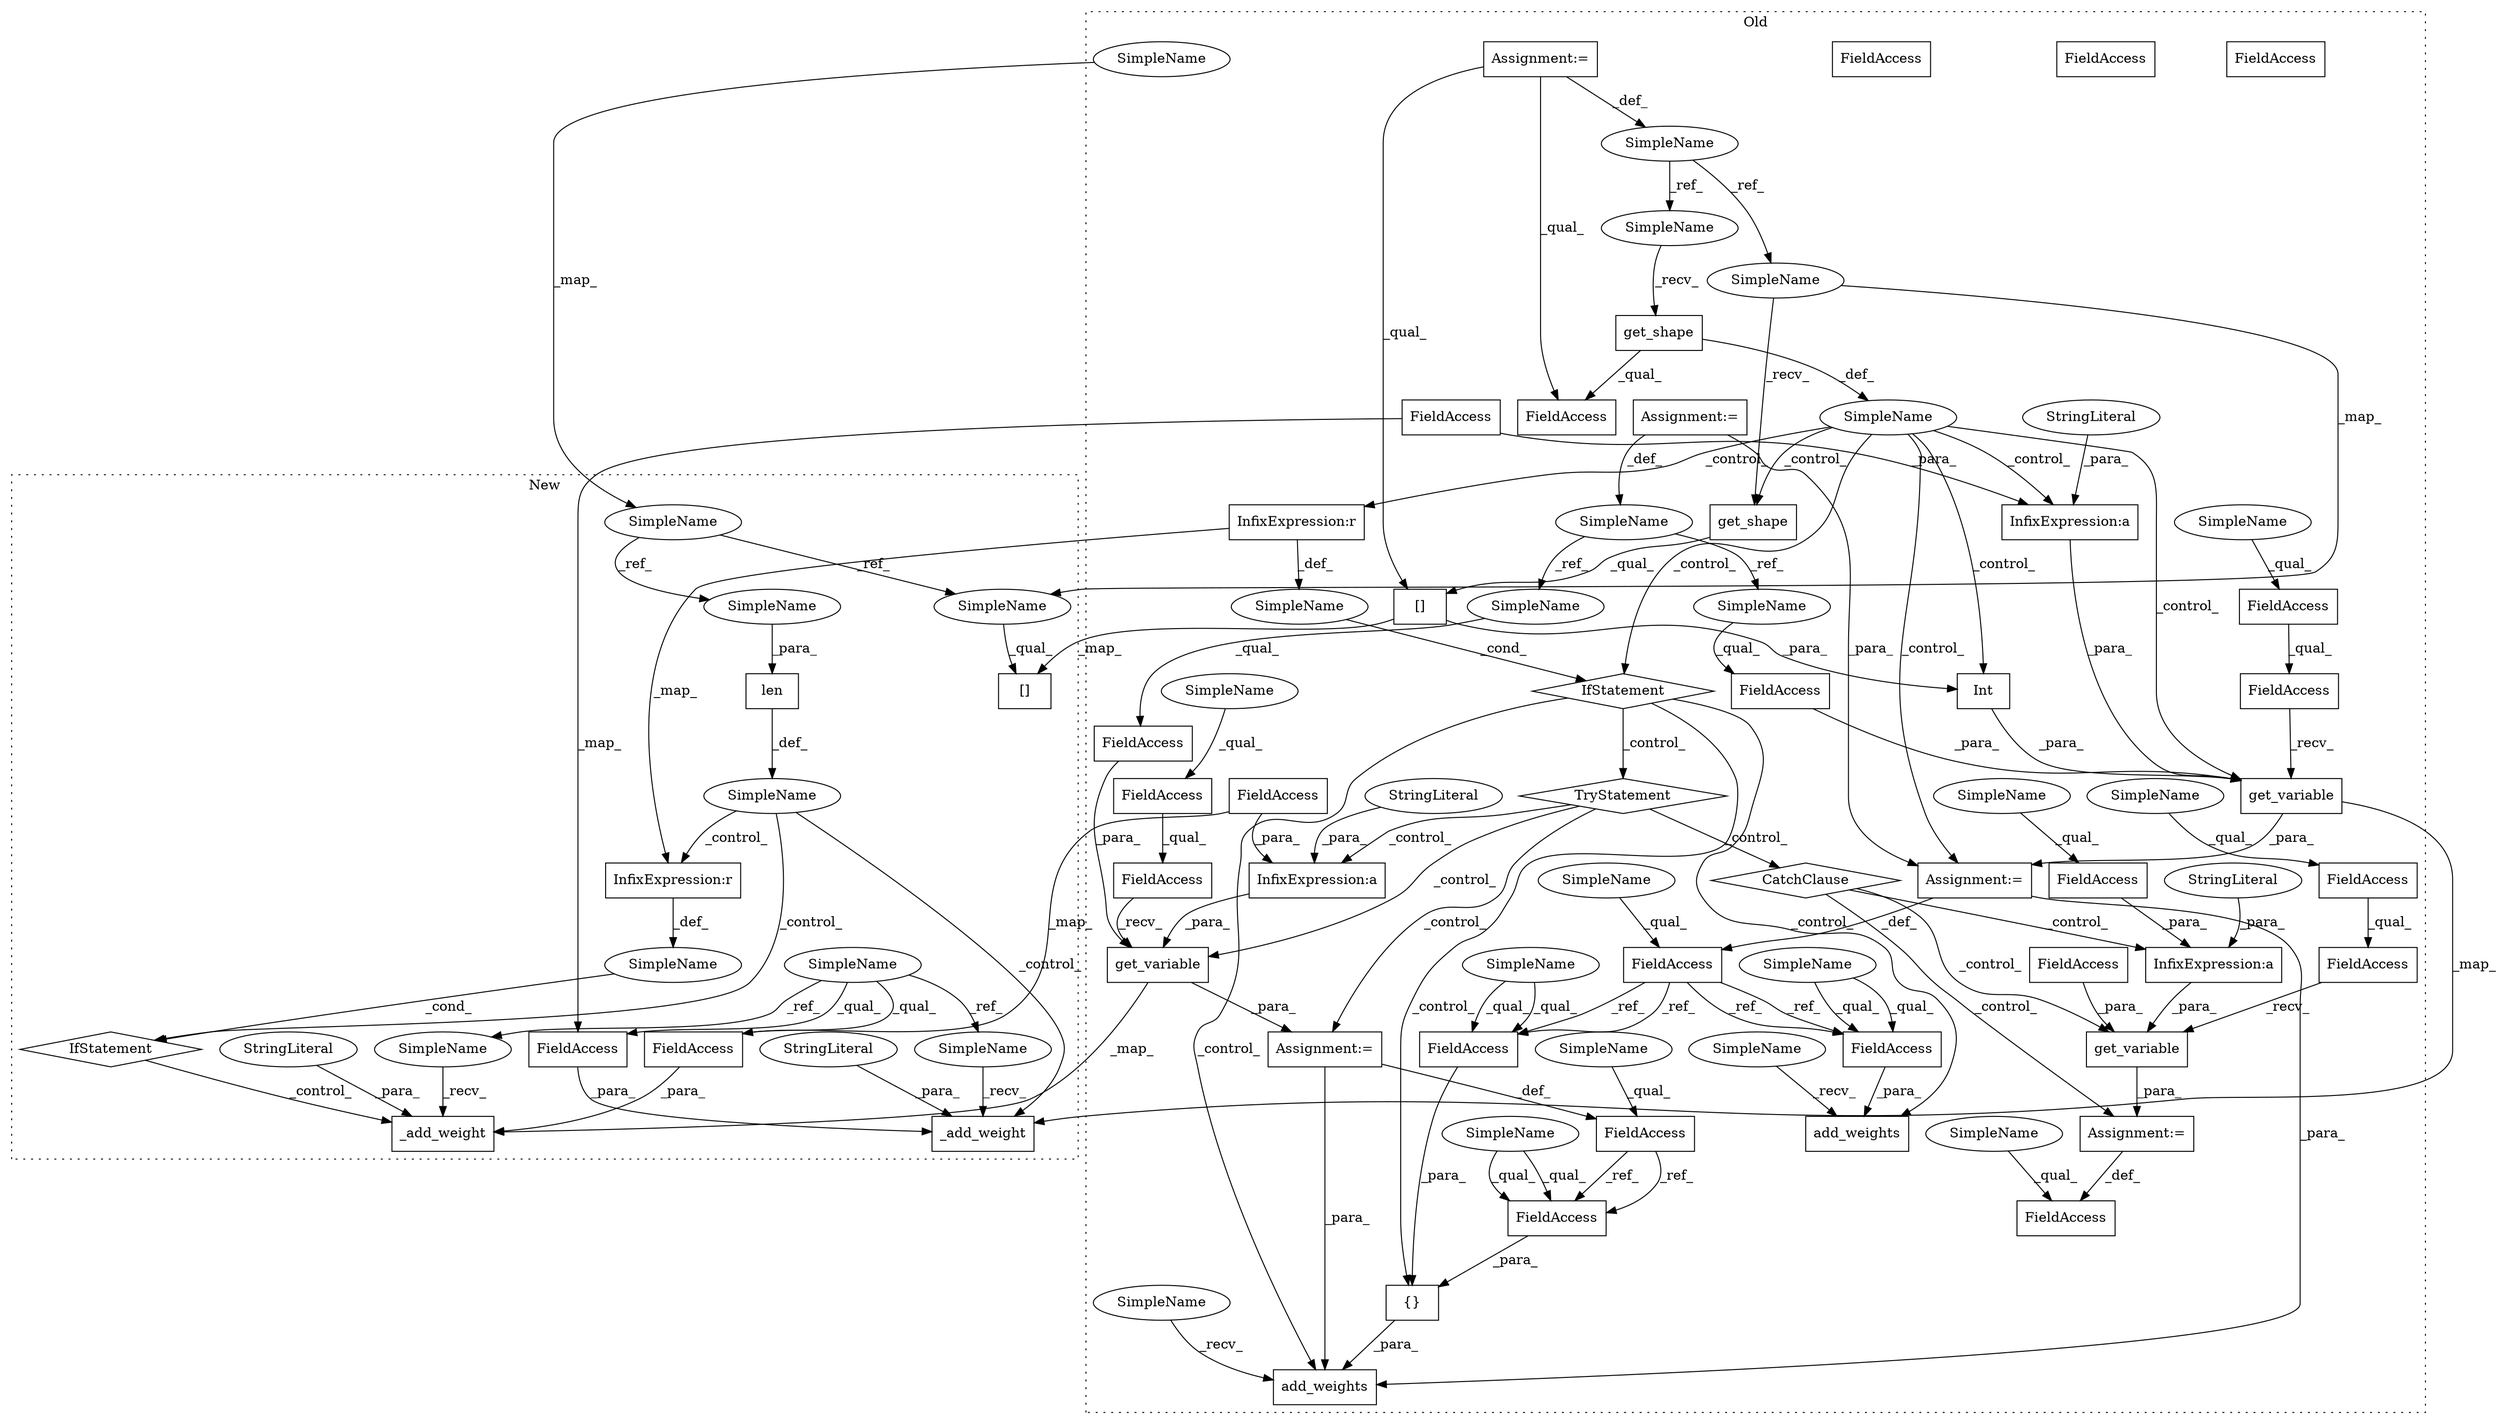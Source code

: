 digraph G {
subgraph cluster0 {
1 [label="get_variable" a="32" s="1909,1991" l="13,1" shape="box"];
3 [label="Assignment:=" a="7" s="1887" l="1" shape="box"];
4 [label="FieldAccess" a="22" s="1953" l="21" shape="box"];
5 [label="SimpleName" a="42" s="" l="" shape="ellipse"];
6 [label="FieldAccess" a="22" s="1881" l="6" shape="box"];
7 [label="Assignment:=" a="7" s="1706" l="1" shape="box"];
8 [label="FieldAccess" a="22" s="1700" l="6" shape="box"];
10 [label="get_variable" a="32" s="1728,1823" l="13,1" shape="box"];
11 [label="InfixExpression:a" a="27" s="1751" l="3" shape="box"];
12 [label="InfixExpression:a" a="27" s="1932" l="3" shape="box"];
13 [label="add_weights" a="32" s="2077,2095" l="12,1" shape="box"];
14 [label="InfixExpression:a" a="27" s="1550" l="3" shape="box"];
17 [label="get_variable" a="32" s="1527,1646" l="13,1" shape="box"];
19 [label="StringLiteral" a="45" s="1553" l="5" shape="ellipse"];
20 [label="StringLiteral" a="45" s="1754" l="4" shape="ellipse"];
21 [label="StringLiteral" a="45" s="1935" l="4" shape="ellipse"];
24 [label="InfixExpression:r" a="27" s="1668" l="4" shape="box"];
26 [label="FieldAccess" a="22" s="1506" l="20" shape="box"];
27 [label="FieldAccess" a="22" s="1506" l="17" shape="box"];
28 [label="FieldAccess" a="22" s="1707" l="17" shape="box"];
29 [label="FieldAccess" a="22" s="1888" l="20" shape="box"];
30 [label="FieldAccess" a="22" s="1499" l="6" shape="box"];
31 [label="FieldAccess" a="22" s="1707" l="20" shape="box"];
32 [label="FieldAccess" a="22" s="1888" l="17" shape="box"];
33 [label="FieldAccess" a="22" s="1608" l="21" shape="box"];
34 [label="FieldAccess" a="22" s="2035" l="6" shape="box"];
35 [label="FieldAccess" a="22" s="2089" l="6" shape="box"];
36 [label="FieldAccess" a="22" s="1785" l="21" shape="box"];
37 [label="{}" a="4" s="2034,2048" l="1,1" shape="box"];
38 [label="add_weights" a="32" s="2013,2049" l="12,1" shape="box"];
39 [label="FieldAccess" a="22" s="2042" l="6" shape="box"];
40 [label="TryStatement" a="54" s="1686" l="4" shape="diamond"];
41 [label="IfStatement" a="25" s="1653,1676" l="4,2" shape="diamond"];
42 [label="Assignment:=" a="7" s="1505" l="1" shape="box"];
44 [label="FieldAccess" a="22" s="1541" l="9" shape="box"];
45 [label="FieldAccess" a="22" s="1923" l="9" shape="box"];
47 [label="SimpleName" a="42" s="1191" l="12" shape="ellipse"];
49 [label="SimpleName" a="42" s="" l="" shape="ellipse"];
50 [label="get_shape" a="32" s="1477" l="11" shape="box"];
51 [label="SimpleName" a="42" s="1142" l="6" shape="ellipse"];
52 [label="get_shape" a="32" s="1220" l="11" shape="box"];
53 [label="FieldAccess" a="22" s="1213" l="24" shape="box"];
55 [label="SimpleName" a="42" s="1111" l="6" shape="ellipse"];
57 [label="[]" a="2" s="1470,1491" l="19,1" shape="box"];
58 [label="CatchClause" a="12" s="1835,1869" l="13,2" shape="diamond"];
59 [label="Assignment:=" a="7" s="1142" l="6" shape="box"];
60 [label="Assignment:=" a="7" s="1191" l="12" shape="box"];
61 [label="Int" a="32" s="1466,1492" l="4,1" shape="box"];
63 [label="FieldAccess" a="22" s="1742" l="9" shape="box"];
64 [label="SimpleName" a="42" s="1506" l="10" shape="ellipse"];
65 [label="SimpleName" a="42" s="1707" l="10" shape="ellipse"];
66 [label="SimpleName" a="42" s="1888" l="10" shape="ellipse"];
67 [label="FieldAccess" a="22" s="2035" l="6" shape="box"];
68 [label="FieldAccess" a="22" s="2089" l="6" shape="box"];
71 [label="FieldAccess" a="22" s="2042" l="6" shape="box"];
72 [label="SimpleName" a="42" s="1470" l="6" shape="ellipse"];
73 [label="SimpleName" a="42" s="1213" l="6" shape="ellipse"];
74 [label="SimpleName" a="42" s="1785" l="12" shape="ellipse"];
75 [label="SimpleName" a="42" s="1608" l="12" shape="ellipse"];
76 [label="SimpleName" a="42" s="1700" l="4" shape="ellipse"];
77 [label="SimpleName" a="42" s="2042" l="4" shape="ellipse"];
78 [label="SimpleName" a="42" s="1499" l="4" shape="ellipse"];
79 [label="SimpleName" a="42" s="2089" l="4" shape="ellipse"];
80 [label="SimpleName" a="42" s="2035" l="4" shape="ellipse"];
81 [label="SimpleName" a="42" s="2008" l="4" shape="ellipse"];
82 [label="SimpleName" a="42" s="2072" l="4" shape="ellipse"];
85 [label="SimpleName" a="42" s="1923" l="4" shape="ellipse"];
86 [label="SimpleName" a="42" s="1881" l="4" shape="ellipse"];
label = "Old";
style="dotted";
}
subgraph cluster1 {
2 [label="IfStatement" a="25" s="1479,1502" l="4,2" shape="diamond"];
9 [label="_add_weight" a="32" s="1517,1589" l="12,1" shape="box"];
15 [label="SimpleName" a="42" s="1055" l="4" shape="ellipse"];
16 [label="_add_weight" a="32" s="1376,1472" l="12,1" shape="box"];
18 [label="SimpleName" a="42" s="" l="" shape="ellipse"];
22 [label="StringLiteral" a="45" s="1398" l="9" shape="ellipse"];
23 [label="StringLiteral" a="45" s="1539" l="8" shape="ellipse"];
25 [label="InfixExpression:r" a="27" s="1494" l="4" shape="box"];
43 [label="FieldAccess" a="22" s="1388" l="9" shape="box"];
46 [label="len" a="32" s="1103,1119" l="4,1" shape="box"];
48 [label="SimpleName" a="42" s="" l="" shape="ellipse"];
54 [label="SimpleName" a="42" s="1066" l="12" shape="ellipse"];
56 [label="[]" a="2" s="1349,1364" l="13,1" shape="box"];
62 [label="FieldAccess" a="22" s="1529" l="9" shape="box"];
69 [label="SimpleName" a="42" s="1512" l="4" shape="ellipse"];
70 [label="SimpleName" a="42" s="1371" l="4" shape="ellipse"];
83 [label="SimpleName" a="42" s="1107" l="12" shape="ellipse"];
84 [label="SimpleName" a="42" s="1349" l="12" shape="ellipse"];
label = "New";
style="dotted";
}
1 -> 3 [label="_para_"];
2 -> 9 [label="_control_"];
3 -> 6 [label="_def_"];
4 -> 1 [label="_para_"];
5 -> 41 [label="_cond_"];
7 -> 8 [label="_def_"];
7 -> 38 [label="_para_"];
8 -> 71 [label="_ref_"];
8 -> 71 [label="_ref_"];
10 -> 7 [label="_para_"];
10 -> 9 [label="_map_"];
11 -> 10 [label="_para_"];
12 -> 1 [label="_para_"];
14 -> 17 [label="_para_"];
15 -> 62 [label="_qual_"];
15 -> 69 [label="_ref_"];
15 -> 43 [label="_qual_"];
15 -> 70 [label="_ref_"];
17 -> 16 [label="_map_"];
17 -> 42 [label="_para_"];
18 -> 2 [label="_cond_"];
19 -> 14 [label="_para_"];
20 -> 11 [label="_para_"];
21 -> 12 [label="_para_"];
22 -> 16 [label="_para_"];
23 -> 9 [label="_para_"];
24 -> 5 [label="_def_"];
24 -> 25 [label="_map_"];
25 -> 18 [label="_def_"];
26 -> 17 [label="_recv_"];
27 -> 26 [label="_qual_"];
28 -> 31 [label="_qual_"];
29 -> 1 [label="_recv_"];
30 -> 67 [label="_ref_"];
30 -> 68 [label="_ref_"];
30 -> 68 [label="_ref_"];
30 -> 67 [label="_ref_"];
31 -> 10 [label="_recv_"];
32 -> 29 [label="_qual_"];
33 -> 17 [label="_para_"];
36 -> 10 [label="_para_"];
37 -> 38 [label="_para_"];
40 -> 11 [label="_control_"];
40 -> 10 [label="_control_"];
40 -> 7 [label="_control_"];
40 -> 58 [label="_control_"];
41 -> 40 [label="_control_"];
41 -> 37 [label="_control_"];
41 -> 13 [label="_control_"];
41 -> 38 [label="_control_"];
42 -> 30 [label="_def_"];
42 -> 38 [label="_para_"];
43 -> 16 [label="_para_"];
44 -> 43 [label="_map_"];
44 -> 14 [label="_para_"];
45 -> 12 [label="_para_"];
46 -> 48 [label="_def_"];
47 -> 75 [label="_ref_"];
47 -> 74 [label="_ref_"];
48 -> 2 [label="_control_"];
48 -> 25 [label="_control_"];
48 -> 16 [label="_control_"];
49 -> 41 [label="_control_"];
49 -> 14 [label="_control_"];
49 -> 17 [label="_control_"];
49 -> 24 [label="_control_"];
49 -> 61 [label="_control_"];
49 -> 42 [label="_control_"];
49 -> 50 [label="_control_"];
50 -> 57 [label="_qual_"];
51 -> 72 [label="_ref_"];
51 -> 73 [label="_ref_"];
52 -> 53 [label="_qual_"];
52 -> 49 [label="_def_"];
54 -> 83 [label="_ref_"];
54 -> 84 [label="_ref_"];
55 -> 54 [label="_map_"];
57 -> 56 [label="_map_"];
57 -> 61 [label="_para_"];
58 -> 1 [label="_control_"];
58 -> 12 [label="_control_"];
58 -> 3 [label="_control_"];
59 -> 53 [label="_qual_"];
59 -> 57 [label="_qual_"];
59 -> 51 [label="_def_"];
60 -> 47 [label="_def_"];
60 -> 42 [label="_para_"];
61 -> 17 [label="_para_"];
62 -> 9 [label="_para_"];
63 -> 62 [label="_map_"];
63 -> 11 [label="_para_"];
64 -> 27 [label="_qual_"];
65 -> 28 [label="_qual_"];
66 -> 32 [label="_qual_"];
67 -> 37 [label="_para_"];
68 -> 13 [label="_para_"];
69 -> 9 [label="_recv_"];
70 -> 16 [label="_recv_"];
71 -> 37 [label="_para_"];
72 -> 84 [label="_map_"];
72 -> 50 [label="_recv_"];
73 -> 52 [label="_recv_"];
74 -> 36 [label="_qual_"];
75 -> 33 [label="_qual_"];
76 -> 8 [label="_qual_"];
77 -> 71 [label="_qual_"];
77 -> 71 [label="_qual_"];
78 -> 30 [label="_qual_"];
79 -> 68 [label="_qual_"];
79 -> 68 [label="_qual_"];
80 -> 67 [label="_qual_"];
80 -> 67 [label="_qual_"];
81 -> 38 [label="_recv_"];
82 -> 13 [label="_recv_"];
83 -> 46 [label="_para_"];
84 -> 56 [label="_qual_"];
85 -> 45 [label="_qual_"];
86 -> 6 [label="_qual_"];
}